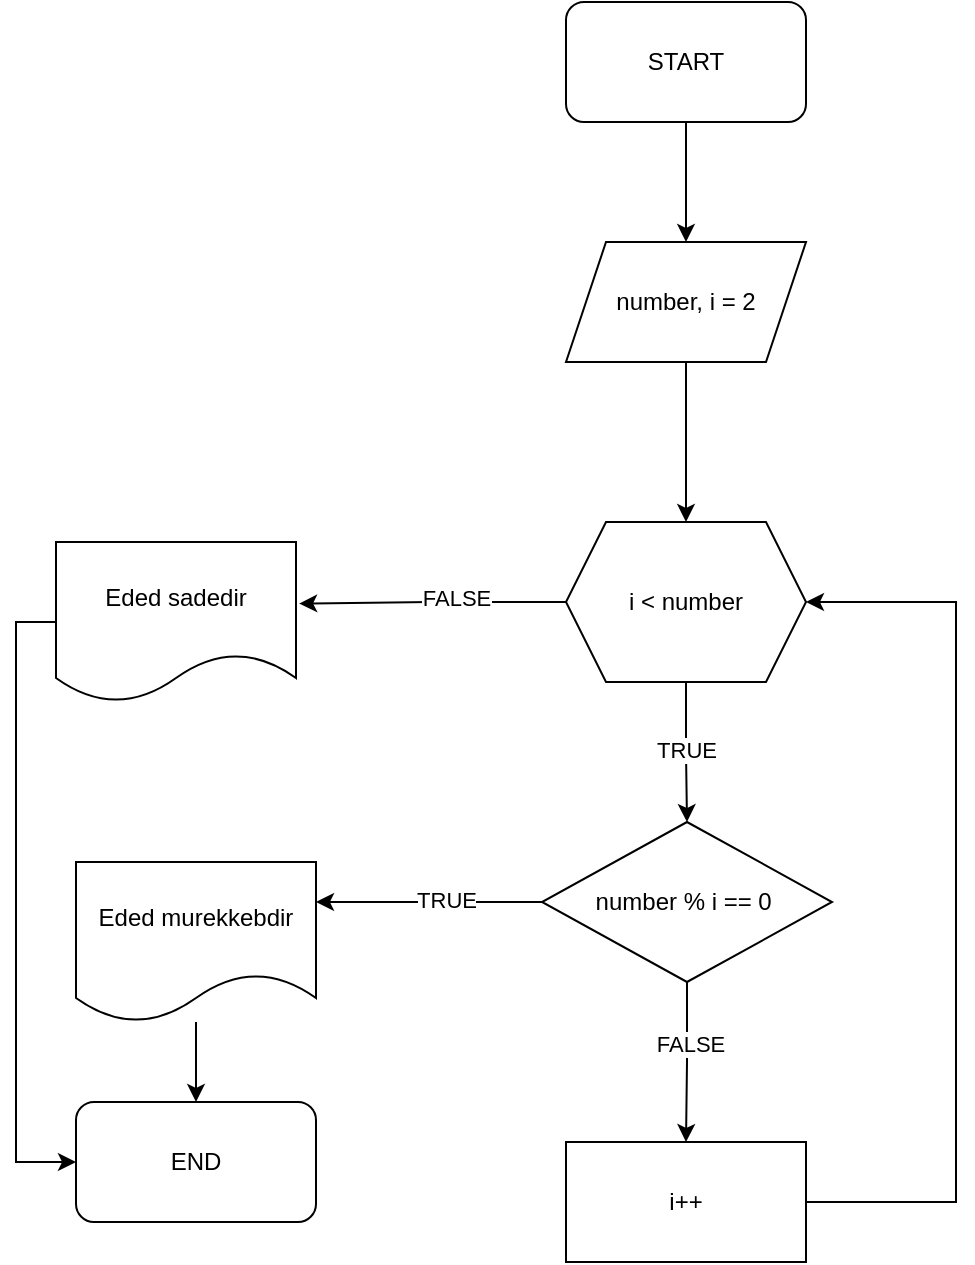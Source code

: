 <mxfile version="24.1.0" type="device">
  <diagram name="Page-1" id="lKGTIl3aiqgoEoCt3j6W">
    <mxGraphModel dx="1050" dy="621" grid="1" gridSize="10" guides="1" tooltips="1" connect="1" arrows="1" fold="1" page="1" pageScale="1" pageWidth="850" pageHeight="1100" math="0" shadow="0">
      <root>
        <mxCell id="0" />
        <mxCell id="1" parent="0" />
        <mxCell id="anLK1z0D5qobKCmWEZ-B-3" value="" style="edgeStyle=orthogonalEdgeStyle;rounded=0;orthogonalLoop=1;jettySize=auto;html=1;" edge="1" parent="1" source="anLK1z0D5qobKCmWEZ-B-1" target="anLK1z0D5qobKCmWEZ-B-2">
          <mxGeometry relative="1" as="geometry" />
        </mxCell>
        <mxCell id="anLK1z0D5qobKCmWEZ-B-1" value="START" style="rounded=1;whiteSpace=wrap;html=1;" vertex="1" parent="1">
          <mxGeometry x="365" y="20" width="120" height="60" as="geometry" />
        </mxCell>
        <mxCell id="anLK1z0D5qobKCmWEZ-B-5" value="" style="edgeStyle=orthogonalEdgeStyle;rounded=0;orthogonalLoop=1;jettySize=auto;html=1;" edge="1" parent="1" source="anLK1z0D5qobKCmWEZ-B-2">
          <mxGeometry relative="1" as="geometry">
            <mxPoint x="425" y="280" as="targetPoint" />
          </mxGeometry>
        </mxCell>
        <mxCell id="anLK1z0D5qobKCmWEZ-B-2" value="number, i = 2" style="shape=parallelogram;perimeter=parallelogramPerimeter;whiteSpace=wrap;html=1;fixedSize=1;" vertex="1" parent="1">
          <mxGeometry x="365" y="140" width="120" height="60" as="geometry" />
        </mxCell>
        <mxCell id="anLK1z0D5qobKCmWEZ-B-8" value="" style="edgeStyle=orthogonalEdgeStyle;rounded=0;orthogonalLoop=1;jettySize=auto;html=1;entryX=0.5;entryY=0;entryDx=0;entryDy=0;" edge="1" parent="1" source="anLK1z0D5qobKCmWEZ-B-6" target="anLK1z0D5qobKCmWEZ-B-9">
          <mxGeometry relative="1" as="geometry">
            <mxPoint x="425" y="430" as="targetPoint" />
          </mxGeometry>
        </mxCell>
        <mxCell id="anLK1z0D5qobKCmWEZ-B-18" value="TRUE" style="edgeLabel;html=1;align=center;verticalAlign=middle;resizable=0;points=[];" vertex="1" connectable="0" parent="anLK1z0D5qobKCmWEZ-B-8">
          <mxGeometry x="-0.03" relative="1" as="geometry">
            <mxPoint as="offset" />
          </mxGeometry>
        </mxCell>
        <mxCell id="anLK1z0D5qobKCmWEZ-B-6" value="i &amp;lt; number" style="shape=hexagon;perimeter=hexagonPerimeter2;whiteSpace=wrap;html=1;fixedSize=1;" vertex="1" parent="1">
          <mxGeometry x="365" y="280" width="120" height="80" as="geometry" />
        </mxCell>
        <mxCell id="anLK1z0D5qobKCmWEZ-B-11" value="" style="edgeStyle=orthogonalEdgeStyle;rounded=0;orthogonalLoop=1;jettySize=auto;html=1;" edge="1" parent="1" source="anLK1z0D5qobKCmWEZ-B-9" target="anLK1z0D5qobKCmWEZ-B-10">
          <mxGeometry relative="1" as="geometry" />
        </mxCell>
        <mxCell id="anLK1z0D5qobKCmWEZ-B-22" value="FALSE" style="edgeLabel;html=1;align=center;verticalAlign=middle;resizable=0;points=[];" vertex="1" connectable="0" parent="anLK1z0D5qobKCmWEZ-B-11">
          <mxGeometry x="-0.225" y="1" relative="1" as="geometry">
            <mxPoint as="offset" />
          </mxGeometry>
        </mxCell>
        <mxCell id="anLK1z0D5qobKCmWEZ-B-13" style="edgeStyle=orthogonalEdgeStyle;rounded=0;orthogonalLoop=1;jettySize=auto;html=1;exitX=0;exitY=0.5;exitDx=0;exitDy=0;entryX=1;entryY=0.25;entryDx=0;entryDy=0;" edge="1" parent="1" source="anLK1z0D5qobKCmWEZ-B-9" target="anLK1z0D5qobKCmWEZ-B-12">
          <mxGeometry relative="1" as="geometry" />
        </mxCell>
        <mxCell id="anLK1z0D5qobKCmWEZ-B-21" value="TRUE" style="edgeLabel;html=1;align=center;verticalAlign=middle;resizable=0;points=[];" vertex="1" connectable="0" parent="anLK1z0D5qobKCmWEZ-B-13">
          <mxGeometry x="-0.15" y="-1" relative="1" as="geometry">
            <mxPoint as="offset" />
          </mxGeometry>
        </mxCell>
        <mxCell id="anLK1z0D5qobKCmWEZ-B-9" value="number % i == 0&amp;nbsp;" style="rhombus;whiteSpace=wrap;html=1;" vertex="1" parent="1">
          <mxGeometry x="353" y="430" width="145" height="80" as="geometry" />
        </mxCell>
        <mxCell id="anLK1z0D5qobKCmWEZ-B-17" style="edgeStyle=orthogonalEdgeStyle;rounded=0;orthogonalLoop=1;jettySize=auto;html=1;exitX=1;exitY=0.5;exitDx=0;exitDy=0;entryX=1;entryY=0.5;entryDx=0;entryDy=0;" edge="1" parent="1" source="anLK1z0D5qobKCmWEZ-B-10" target="anLK1z0D5qobKCmWEZ-B-6">
          <mxGeometry relative="1" as="geometry">
            <Array as="points">
              <mxPoint x="560" y="620" />
              <mxPoint x="560" y="320" />
            </Array>
          </mxGeometry>
        </mxCell>
        <mxCell id="anLK1z0D5qobKCmWEZ-B-10" value="i++" style="rounded=0;whiteSpace=wrap;html=1;" vertex="1" parent="1">
          <mxGeometry x="365" y="590" width="120" height="60" as="geometry" />
        </mxCell>
        <mxCell id="anLK1z0D5qobKCmWEZ-B-16" value="" style="edgeStyle=orthogonalEdgeStyle;rounded=0;orthogonalLoop=1;jettySize=auto;html=1;" edge="1" parent="1" source="anLK1z0D5qobKCmWEZ-B-12" target="anLK1z0D5qobKCmWEZ-B-14">
          <mxGeometry relative="1" as="geometry" />
        </mxCell>
        <mxCell id="anLK1z0D5qobKCmWEZ-B-12" value="Eded murekkebdir" style="shape=document;whiteSpace=wrap;html=1;boundedLbl=1;" vertex="1" parent="1">
          <mxGeometry x="120" y="450" width="120" height="80" as="geometry" />
        </mxCell>
        <mxCell id="anLK1z0D5qobKCmWEZ-B-14" value="END" style="rounded=1;whiteSpace=wrap;html=1;" vertex="1" parent="1">
          <mxGeometry x="120" y="570" width="120" height="60" as="geometry" />
        </mxCell>
        <mxCell id="anLK1z0D5qobKCmWEZ-B-25" style="edgeStyle=orthogonalEdgeStyle;rounded=0;orthogonalLoop=1;jettySize=auto;html=1;exitX=0;exitY=0.5;exitDx=0;exitDy=0;entryX=0;entryY=0.5;entryDx=0;entryDy=0;" edge="1" parent="1" source="anLK1z0D5qobKCmWEZ-B-23" target="anLK1z0D5qobKCmWEZ-B-14">
          <mxGeometry relative="1" as="geometry" />
        </mxCell>
        <mxCell id="anLK1z0D5qobKCmWEZ-B-23" value="Eded sadedir" style="shape=document;whiteSpace=wrap;html=1;boundedLbl=1;" vertex="1" parent="1">
          <mxGeometry x="110" y="290" width="120" height="80" as="geometry" />
        </mxCell>
        <mxCell id="anLK1z0D5qobKCmWEZ-B-24" style="edgeStyle=orthogonalEdgeStyle;rounded=0;orthogonalLoop=1;jettySize=auto;html=1;exitX=0;exitY=0.5;exitDx=0;exitDy=0;entryX=1.013;entryY=0.385;entryDx=0;entryDy=0;entryPerimeter=0;" edge="1" parent="1" source="anLK1z0D5qobKCmWEZ-B-6" target="anLK1z0D5qobKCmWEZ-B-23">
          <mxGeometry relative="1" as="geometry" />
        </mxCell>
        <mxCell id="anLK1z0D5qobKCmWEZ-B-26" value="FALSE" style="edgeLabel;html=1;align=center;verticalAlign=middle;resizable=0;points=[];" vertex="1" connectable="0" parent="anLK1z0D5qobKCmWEZ-B-24">
          <mxGeometry x="-0.181" y="-2" relative="1" as="geometry">
            <mxPoint as="offset" />
          </mxGeometry>
        </mxCell>
      </root>
    </mxGraphModel>
  </diagram>
</mxfile>
